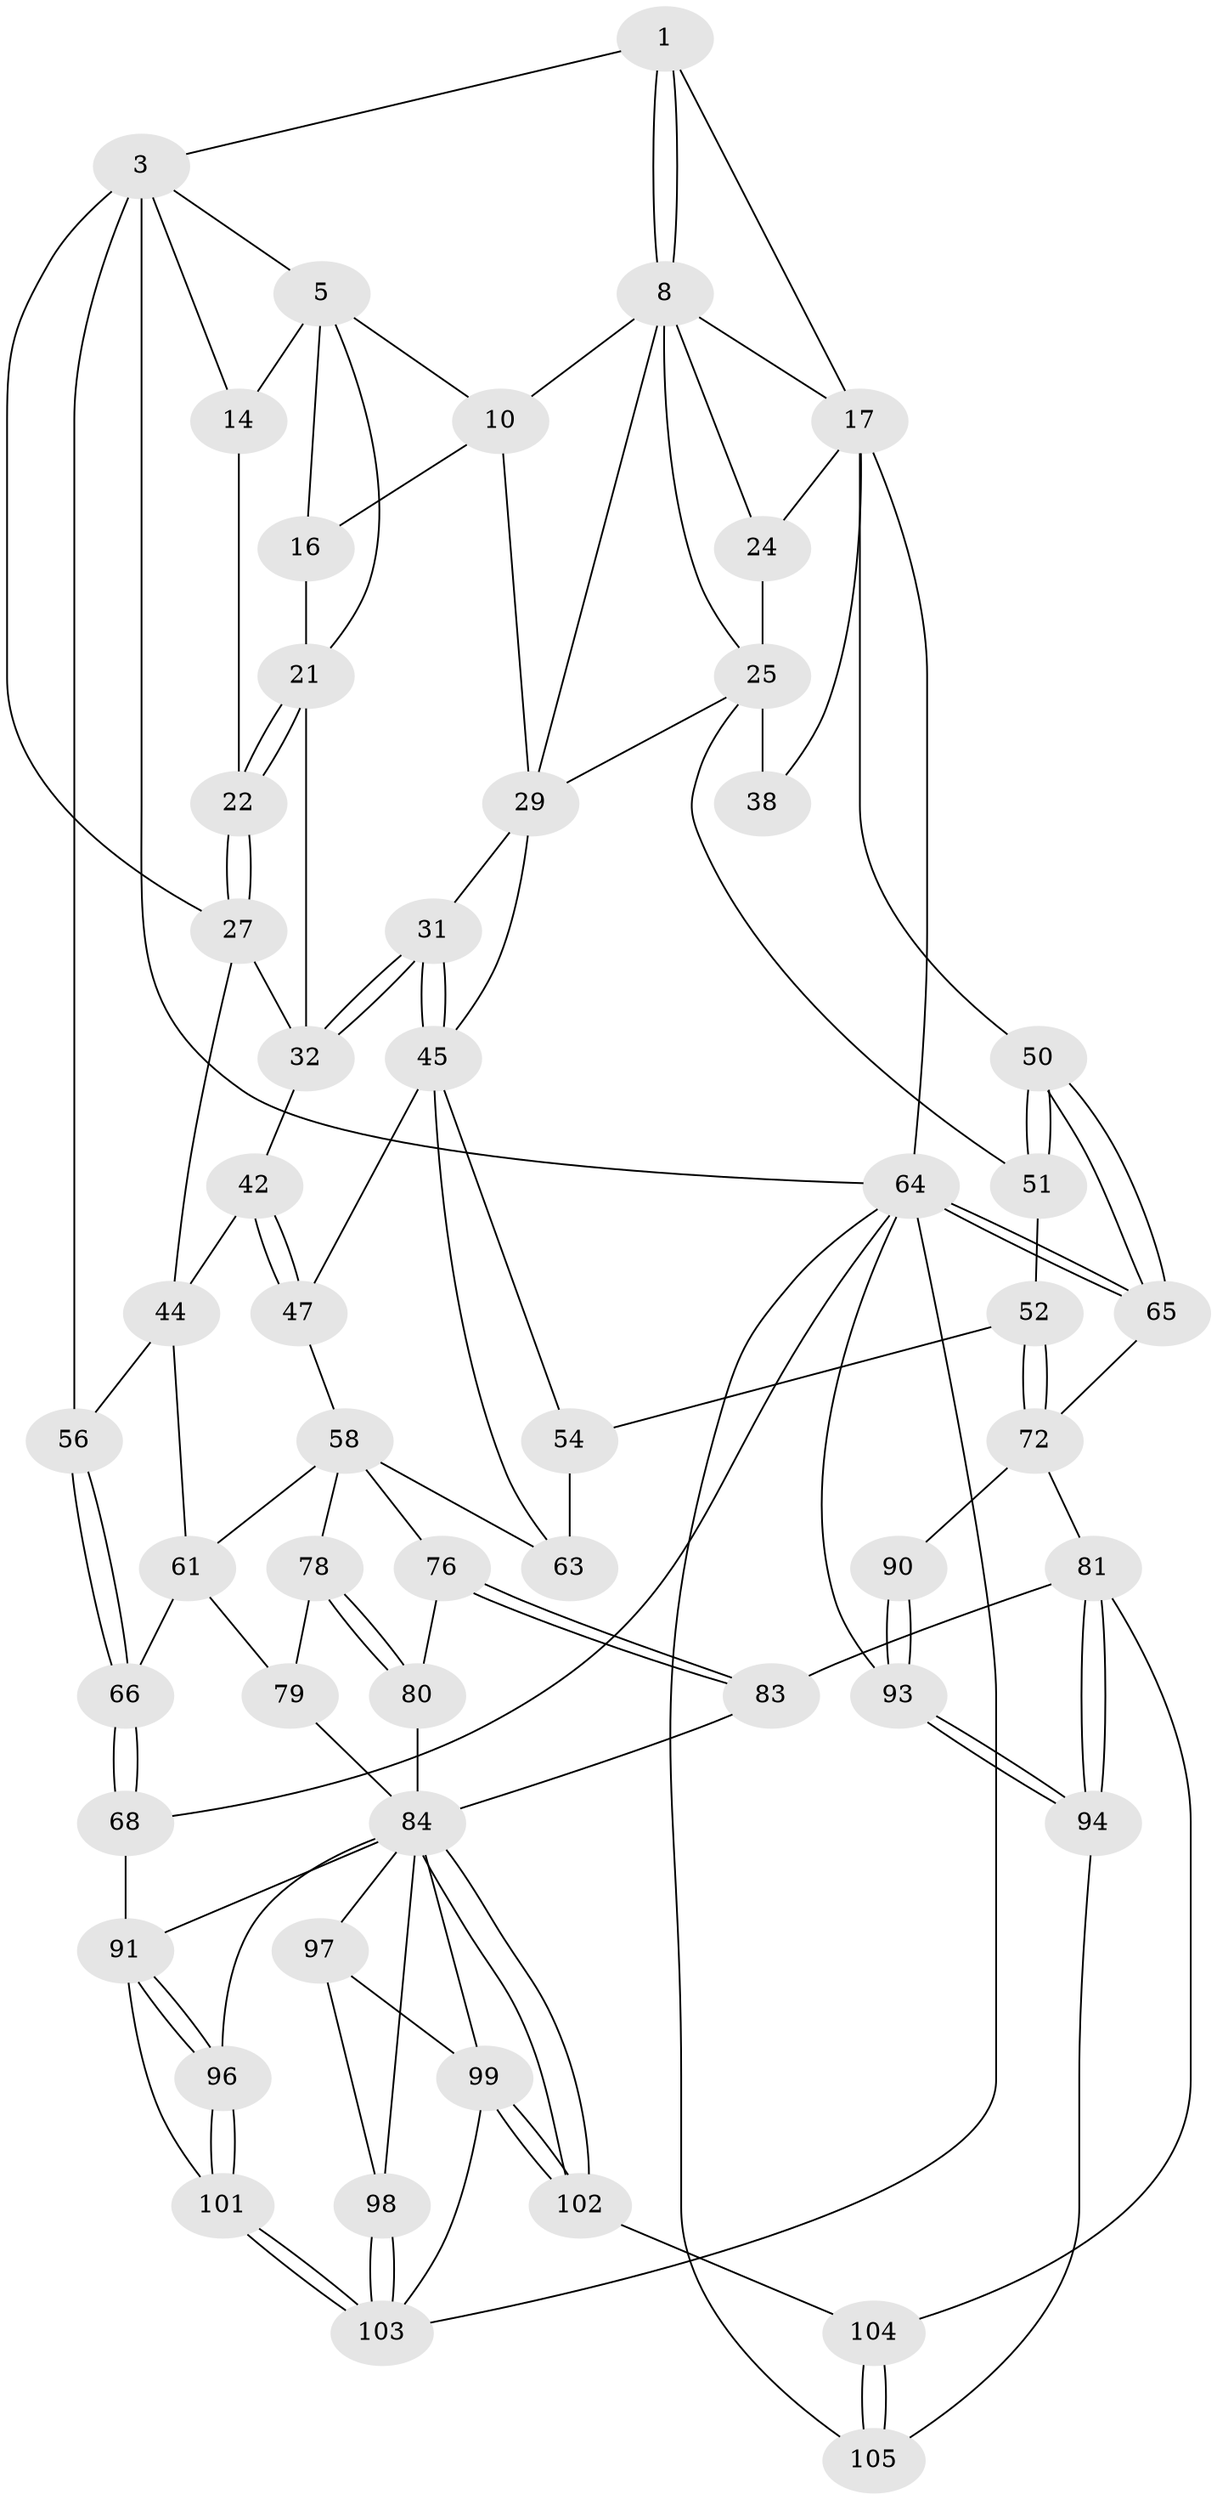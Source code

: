 // original degree distribution, {3: 0.01834862385321101, 4: 0.24770642201834864, 5: 0.5137614678899083, 6: 0.22018348623853212}
// Generated by graph-tools (version 1.1) at 2025/28/03/15/25 16:28:02]
// undirected, 54 vertices, 124 edges
graph export_dot {
graph [start="1"]
  node [color=gray90,style=filled];
  1 [pos="+0.7088193721879517+0",super="+2"];
  3 [pos="+0+0",super="+40+4"];
  5 [pos="+0.4088461084983986+0",super="+6"];
  8 [pos="+0.7492955718567847+0.039328833369181845",super="+9+11"];
  10 [pos="+0.5851698390471832+0.15921826624333013",super="+15"];
  14 [pos="+0.26915051480433594+0.0690876400730523",super="+20"];
  16 [pos="+0.46866356404137294+0.15217361388685866"];
  17 [pos="+1+0.056133279466779554",super="+33"];
  21 [pos="+0.30665721246569055+0.20798802429421012",super="+23"];
  22 [pos="+0.30472039244698684+0.20978491816049694"];
  24 [pos="+0.9166731323069526+0.16796349782380812"];
  25 [pos="+0.8722851340208412+0.17875655205707108",super="+35"];
  27 [pos="+0.29782305508377527+0.23244032898243874",super="+28"];
  29 [pos="+0.7090818539806906+0.2921961266052443",super="+30+37"];
  31 [pos="+0.5228807832566461+0.3638422336823461"];
  32 [pos="+0.4491591810112298+0.25804157615549006",super="+41"];
  38 [pos="+0.9210043061125635+0.3379465893518169"];
  42 [pos="+0.345179096416751+0.29588845843335604",super="+43"];
  44 [pos="+0.17232299329760842+0.3943391568282731",super="+55"];
  45 [pos="+0.511293243906128+0.4035062817334703",super="+48+46"];
  47 [pos="+0.40726521049649894+0.44553966732532224",super="+57"];
  50 [pos="+1+0.575890983103737"];
  51 [pos="+0.8403069900577307+0.5388207435571697"];
  52 [pos="+0.8273258763322374+0.5456986430995775",super="+53"];
  54 [pos="+0.679807192973205+0.5003353316101934",super="+62"];
  56 [pos="+0+0.3793342241131323"];
  58 [pos="+0.2550308158442017+0.5143479990083083",super="+70+59"];
  61 [pos="+0.08337266516580015+0.5155307511948889",super="+67"];
  63 [pos="+0.483585066418743+0.5719432933428801"];
  64 [pos="+1+1",super="+69+108"];
  65 [pos="+1+0.6476235166012779"];
  66 [pos="+0+0.6985711221483164"];
  68 [pos="+0+0.737753034884556"];
  72 [pos="+0.7738505900650174+0.6717325506226353",super="+73+75"];
  76 [pos="+0.3963029484060068+0.6738800679274122",super="+77"];
  78 [pos="+0.18020535167973548+0.6374100711117878"];
  79 [pos="+0.1501667665655045+0.6740267204198546"];
  80 [pos="+0.3135904023203319+0.7427983881361168"];
  81 [pos="+0.5721939462426435+0.7965026749347668",super="+82"];
  83 [pos="+0.45712180002336583+0.7903494587929525"];
  84 [pos="+0.3796619571268999+0.8150834556383441",super="+85"];
  90 [pos="+0.8151000735458254+0.8423328598261624"];
  91 [pos="+0.16083010671358872+0.7403863973513823",super="+92"];
  93 [pos="+0.7571172022916637+1"];
  94 [pos="+0.588212429146951+0.8232251836822685"];
  96 [pos="+0.17561305866377666+0.8292940811225048"];
  97 [pos="+0.24820765534409417+0.8848653014860243"];
  98 [pos="+0.24337499144080144+0.8836316528445415"];
  99 [pos="+0.3182766864753998+0.9322040769321479",super="+100"];
  101 [pos="+0.13581209723519216+0.8638291020872563"];
  102 [pos="+0.36770189119195285+0.9117823758888006"];
  103 [pos="+0.12871906646317455+0.9119887212676917",super="+106"];
  104 [pos="+0.43712952109487785+0.9087976917863179"];
  105 [pos="+0.47432275661342227+0.9607334502721339"];
  1 -- 8 [weight=2];
  1 -- 8;
  1 -- 3;
  1 -- 17;
  3 -- 64;
  3 -- 56;
  3 -- 5;
  3 -- 27 [weight=2];
  3 -- 14;
  5 -- 14 [weight=2];
  5 -- 16;
  5 -- 21;
  5 -- 10;
  8 -- 25;
  8 -- 10;
  8 -- 29;
  8 -- 24;
  8 -- 17;
  10 -- 16;
  10 -- 29;
  14 -- 22;
  16 -- 21;
  17 -- 64;
  17 -- 24;
  17 -- 50;
  17 -- 38 [weight=2];
  21 -- 22;
  21 -- 22;
  21 -- 32;
  22 -- 27;
  22 -- 27;
  24 -- 25;
  25 -- 51;
  25 -- 29;
  25 -- 38;
  27 -- 32;
  27 -- 44;
  29 -- 31;
  29 -- 45;
  31 -- 32;
  31 -- 32;
  31 -- 45;
  31 -- 45;
  32 -- 42;
  42 -- 47 [weight=2];
  42 -- 47;
  42 -- 44;
  44 -- 56;
  44 -- 61;
  45 -- 54;
  45 -- 47;
  45 -- 63;
  47 -- 58;
  50 -- 51;
  50 -- 51;
  50 -- 65;
  50 -- 65;
  51 -- 52;
  52 -- 72 [weight=2];
  52 -- 72;
  52 -- 54 [weight=2];
  54 -- 63;
  56 -- 66;
  56 -- 66;
  58 -- 76 [weight=2];
  58 -- 63;
  58 -- 61;
  58 -- 78;
  61 -- 66;
  61 -- 79;
  64 -- 65;
  64 -- 65;
  64 -- 68;
  64 -- 105;
  64 -- 93;
  64 -- 103 [weight=2];
  65 -- 72;
  66 -- 68;
  66 -- 68;
  68 -- 91;
  72 -- 81;
  72 -- 90 [weight=2];
  76 -- 83;
  76 -- 83;
  76 -- 80;
  78 -- 79;
  78 -- 80;
  78 -- 80;
  79 -- 84;
  80 -- 84;
  81 -- 94;
  81 -- 94;
  81 -- 104;
  81 -- 83;
  83 -- 84;
  84 -- 102;
  84 -- 102;
  84 -- 96;
  84 -- 97;
  84 -- 98;
  84 -- 99;
  84 -- 91;
  90 -- 93;
  90 -- 93;
  91 -- 96;
  91 -- 96;
  91 -- 101;
  93 -- 94;
  93 -- 94;
  94 -- 105;
  96 -- 101;
  96 -- 101;
  97 -- 98;
  97 -- 99;
  98 -- 103;
  98 -- 103;
  99 -- 102;
  99 -- 102;
  99 -- 103;
  101 -- 103;
  101 -- 103;
  102 -- 104;
  104 -- 105;
  104 -- 105;
}
